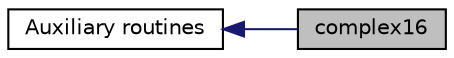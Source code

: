 digraph "complex16"
{
  edge [fontname="Helvetica",fontsize="10",labelfontname="Helvetica",labelfontsize="10"];
  node [fontname="Helvetica",fontsize="10",shape=record];
  rankdir=LR;
  Node0 [label="complex16",height=0.2,width=0.4,color="black", fillcolor="grey75", style="filled" fontcolor="black"];
  Node1 [label="Auxiliary routines",height=0.2,width=0.4,color="black", fillcolor="white", style="filled",URL="$group__auxiliary_s_y.html"];
  Node1->Node0 [shape=plaintext, color="midnightblue", dir="back", style="solid"];
}
